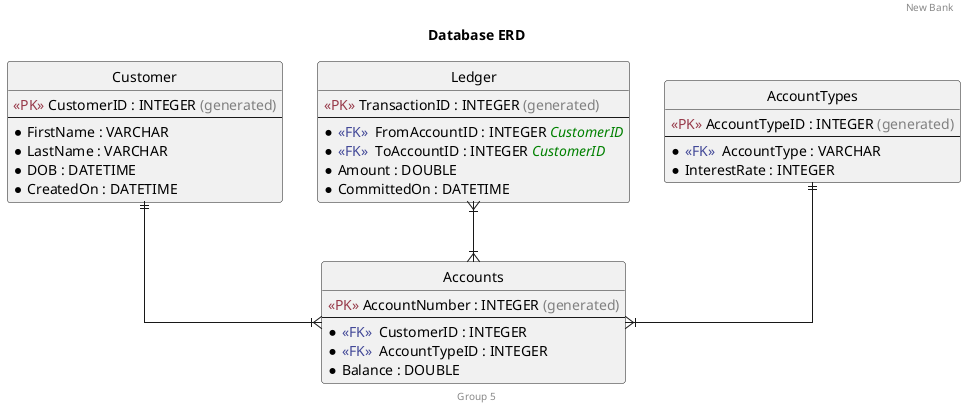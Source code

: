 @startuml

       ' remove the spot
       hide circle
       ' avoid problems with angled crows feet
       skinparam linetype ortho
       ' font
       skinparam defaultFontName Arial

       ' define styles
       !define desc(x) <color:gray>(x)</color>
       !define refers(x) <i><color:green>x</color></i>
       !define FK(x) <color:#424897><<FK>></color>  x<color:#000></color>
       !define PK(x) <color:#973A4A><<PK>></color> x : INTEGER desc(generated)

       title Database ERD

       header New Bank
       footer Group 5

       entity "Customer" {
        PK(CustomerID)
        --
        *FirstName : VARCHAR
        *LastName : VARCHAR
        *DOB : DATETIME
        *CreatedOn : DATETIME
       }



       entity "Ledger" {
        PK(TransactionID)
        --
        *FK(FromAccountID) : INTEGER refers(CustomerID)
        *FK(ToAccountID) : INTEGER refers(CustomerID)
        *Amount : DOUBLE
        *CommittedOn : DATETIME
       }

       entity "AccountTypes" {
        PK(AccountTypeID)
        --
        *FK(AccountType) : VARCHAR
        *InterestRate : INTEGER
       }

       entity "Accounts" {
        PK(AccountNumber)
        --
        *FK(CustomerID) : INTEGER
        *FK(AccountTypeID) : INTEGER
        *Balance : DOUBLE
       }


       ' relationships
       Customer ||--|{ Accounts
       AccountTypes ||--|{ Accounts
       Ledger }|--|{ Accounts

       @enduml